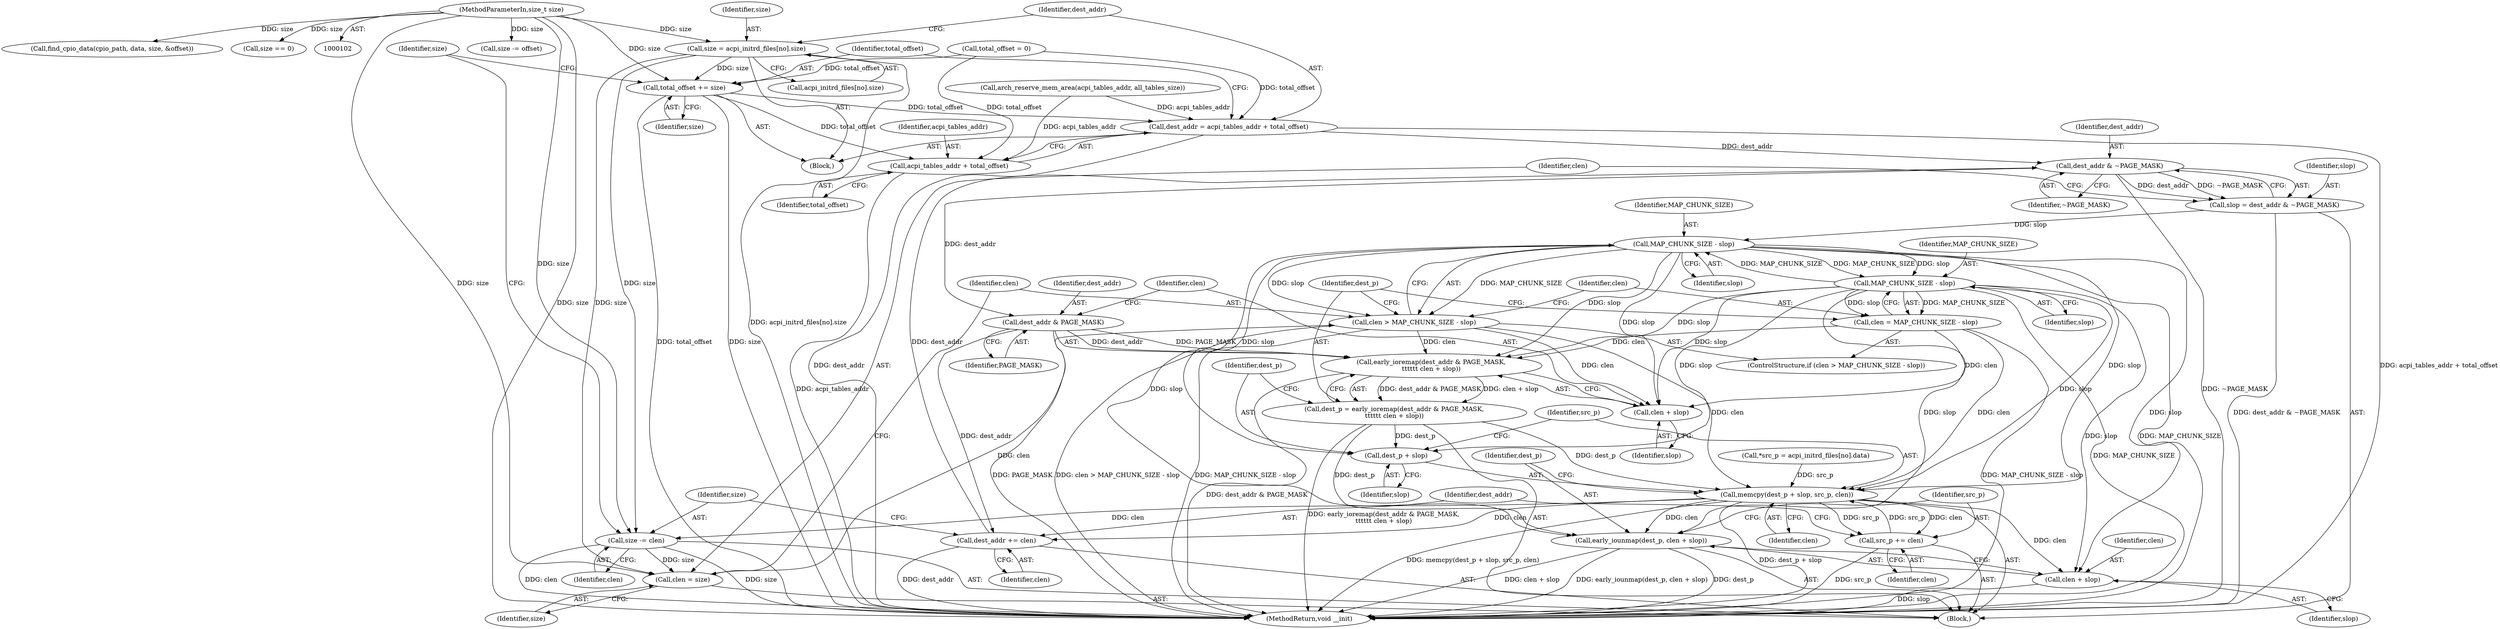 digraph "0_linux_a4a5ed2835e8ea042868b7401dced3f517cafa76_0@array" {
"1000339" [label="(Call,size = acpi_initrd_files[no].size)"];
"1000104" [label="(MethodParameterIn,size_t size)"];
"1000355" [label="(Call,total_offset += size)"];
"1000347" [label="(Call,dest_addr = acpi_tables_addr + total_offset)"];
"1000363" [label="(Call,dest_addr & ~PAGE_MASK)"];
"1000361" [label="(Call,slop = dest_addr & ~PAGE_MASK)"];
"1000372" [label="(Call,MAP_CHUNK_SIZE - slop)"];
"1000370" [label="(Call,clen > MAP_CHUNK_SIZE - slop)"];
"1000382" [label="(Call,early_ioremap(dest_addr & PAGE_MASK,\n\t\t\t\t\t\t clen + slop))"];
"1000380" [label="(Call,dest_p = early_ioremap(dest_addr & PAGE_MASK,\n\t\t\t\t\t\t clen + slop))"];
"1000389" [label="(Call,memcpy(dest_p + slop, src_p, clen))"];
"1000395" [label="(Call,early_iounmap(dest_p, clen + slop))"];
"1000397" [label="(Call,clen + slop)"];
"1000400" [label="(Call,src_p += clen)"];
"1000403" [label="(Call,dest_addr += clen)"];
"1000406" [label="(Call,size -= clen)"];
"1000366" [label="(Call,clen = size)"];
"1000390" [label="(Call,dest_p + slop)"];
"1000386" [label="(Call,clen + slop)"];
"1000377" [label="(Call,MAP_CHUNK_SIZE - slop)"];
"1000375" [label="(Call,clen = MAP_CHUNK_SIZE - slop)"];
"1000383" [label="(Call,dest_addr & PAGE_MASK)"];
"1000349" [label="(Call,acpi_tables_addr + total_offset)"];
"1000365" [label="(Identifier,~PAGE_MASK)"];
"1000369" [label="(ControlStructure,if (clen > MAP_CHUNK_SIZE - slop))"];
"1000381" [label="(Identifier,dest_p)"];
"1000396" [label="(Identifier,dest_p)"];
"1000404" [label="(Identifier,dest_addr)"];
"1000391" [label="(Identifier,dest_p)"];
"1000384" [label="(Identifier,dest_addr)"];
"1000162" [label="(Call,size -= offset)"];
"1000373" [label="(Identifier,MAP_CHUNK_SIZE)"];
"1000409" [label="(MethodReturn,void __init)"];
"1000363" [label="(Call,dest_addr & ~PAGE_MASK)"];
"1000348" [label="(Identifier,dest_addr)"];
"1000408" [label="(Identifier,clen)"];
"1000387" [label="(Identifier,clen)"];
"1000405" [label="(Identifier,clen)"];
"1000386" [label="(Call,clen + slop)"];
"1000375" [label="(Call,clen = MAP_CHUNK_SIZE - slop)"];
"1000359" [label="(Identifier,size)"];
"1000395" [label="(Call,early_iounmap(dest_p, clen + slop))"];
"1000374" [label="(Identifier,slop)"];
"1000113" [label="(Call,total_offset = 0)"];
"1000317" [label="(Call,arch_reserve_mem_area(acpi_tables_addr, all_tables_size))"];
"1000351" [label="(Identifier,total_offset)"];
"1000397" [label="(Call,clen + slop)"];
"1000147" [label="(Call,find_cpio_data(cpio_path, data, size, &offset))"];
"1000347" [label="(Call,dest_addr = acpi_tables_addr + total_offset)"];
"1000349" [label="(Call,acpi_tables_addr + total_offset)"];
"1000355" [label="(Call,total_offset += size)"];
"1000357" [label="(Identifier,size)"];
"1000356" [label="(Identifier,total_offset)"];
"1000383" [label="(Call,dest_addr & PAGE_MASK)"];
"1000406" [label="(Call,size -= clen)"];
"1000370" [label="(Call,clen > MAP_CHUNK_SIZE - slop)"];
"1000131" [label="(Call,size == 0)"];
"1000377" [label="(Call,MAP_CHUNK_SIZE - slop)"];
"1000382" [label="(Call,early_ioremap(dest_addr & PAGE_MASK,\n\t\t\t\t\t\t clen + slop))"];
"1000331" [label="(Call,*src_p = acpi_initrd_files[no].data)"];
"1000378" [label="(Identifier,MAP_CHUNK_SIZE)"];
"1000394" [label="(Identifier,clen)"];
"1000366" [label="(Call,clen = size)"];
"1000401" [label="(Identifier,src_p)"];
"1000339" [label="(Call,size = acpi_initrd_files[no].size)"];
"1000340" [label="(Identifier,size)"];
"1000371" [label="(Identifier,clen)"];
"1000367" [label="(Identifier,clen)"];
"1000104" [label="(MethodParameterIn,size_t size)"];
"1000364" [label="(Identifier,dest_addr)"];
"1000376" [label="(Identifier,clen)"];
"1000407" [label="(Identifier,size)"];
"1000398" [label="(Identifier,clen)"];
"1000341" [label="(Call,acpi_initrd_files[no].size)"];
"1000368" [label="(Identifier,size)"];
"1000329" [label="(Block,)"];
"1000360" [label="(Block,)"];
"1000393" [label="(Identifier,src_p)"];
"1000399" [label="(Identifier,slop)"];
"1000392" [label="(Identifier,slop)"];
"1000390" [label="(Call,dest_p + slop)"];
"1000403" [label="(Call,dest_addr += clen)"];
"1000388" [label="(Identifier,slop)"];
"1000380" [label="(Call,dest_p = early_ioremap(dest_addr & PAGE_MASK,\n\t\t\t\t\t\t clen + slop))"];
"1000389" [label="(Call,memcpy(dest_p + slop, src_p, clen))"];
"1000402" [label="(Identifier,clen)"];
"1000361" [label="(Call,slop = dest_addr & ~PAGE_MASK)"];
"1000385" [label="(Identifier,PAGE_MASK)"];
"1000379" [label="(Identifier,slop)"];
"1000362" [label="(Identifier,slop)"];
"1000372" [label="(Call,MAP_CHUNK_SIZE - slop)"];
"1000350" [label="(Identifier,acpi_tables_addr)"];
"1000400" [label="(Call,src_p += clen)"];
"1000339" -> "1000329"  [label="AST: "];
"1000339" -> "1000341"  [label="CFG: "];
"1000340" -> "1000339"  [label="AST: "];
"1000341" -> "1000339"  [label="AST: "];
"1000348" -> "1000339"  [label="CFG: "];
"1000339" -> "1000409"  [label="DDG: acpi_initrd_files[no].size"];
"1000104" -> "1000339"  [label="DDG: size"];
"1000339" -> "1000355"  [label="DDG: size"];
"1000339" -> "1000366"  [label="DDG: size"];
"1000339" -> "1000406"  [label="DDG: size"];
"1000104" -> "1000102"  [label="AST: "];
"1000104" -> "1000409"  [label="DDG: size"];
"1000104" -> "1000131"  [label="DDG: size"];
"1000104" -> "1000147"  [label="DDG: size"];
"1000104" -> "1000162"  [label="DDG: size"];
"1000104" -> "1000355"  [label="DDG: size"];
"1000104" -> "1000366"  [label="DDG: size"];
"1000104" -> "1000406"  [label="DDG: size"];
"1000355" -> "1000329"  [label="AST: "];
"1000355" -> "1000357"  [label="CFG: "];
"1000356" -> "1000355"  [label="AST: "];
"1000357" -> "1000355"  [label="AST: "];
"1000359" -> "1000355"  [label="CFG: "];
"1000355" -> "1000409"  [label="DDG: total_offset"];
"1000355" -> "1000409"  [label="DDG: size"];
"1000355" -> "1000347"  [label="DDG: total_offset"];
"1000355" -> "1000349"  [label="DDG: total_offset"];
"1000113" -> "1000355"  [label="DDG: total_offset"];
"1000347" -> "1000329"  [label="AST: "];
"1000347" -> "1000349"  [label="CFG: "];
"1000348" -> "1000347"  [label="AST: "];
"1000349" -> "1000347"  [label="AST: "];
"1000356" -> "1000347"  [label="CFG: "];
"1000347" -> "1000409"  [label="DDG: acpi_tables_addr + total_offset"];
"1000347" -> "1000409"  [label="DDG: dest_addr"];
"1000317" -> "1000347"  [label="DDG: acpi_tables_addr"];
"1000113" -> "1000347"  [label="DDG: total_offset"];
"1000347" -> "1000363"  [label="DDG: dest_addr"];
"1000363" -> "1000361"  [label="AST: "];
"1000363" -> "1000365"  [label="CFG: "];
"1000364" -> "1000363"  [label="AST: "];
"1000365" -> "1000363"  [label="AST: "];
"1000361" -> "1000363"  [label="CFG: "];
"1000363" -> "1000409"  [label="DDG: ~PAGE_MASK"];
"1000363" -> "1000361"  [label="DDG: dest_addr"];
"1000363" -> "1000361"  [label="DDG: ~PAGE_MASK"];
"1000403" -> "1000363"  [label="DDG: dest_addr"];
"1000363" -> "1000383"  [label="DDG: dest_addr"];
"1000361" -> "1000360"  [label="AST: "];
"1000362" -> "1000361"  [label="AST: "];
"1000367" -> "1000361"  [label="CFG: "];
"1000361" -> "1000409"  [label="DDG: dest_addr & ~PAGE_MASK"];
"1000361" -> "1000372"  [label="DDG: slop"];
"1000372" -> "1000370"  [label="AST: "];
"1000372" -> "1000374"  [label="CFG: "];
"1000373" -> "1000372"  [label="AST: "];
"1000374" -> "1000372"  [label="AST: "];
"1000370" -> "1000372"  [label="CFG: "];
"1000372" -> "1000409"  [label="DDG: MAP_CHUNK_SIZE"];
"1000372" -> "1000370"  [label="DDG: MAP_CHUNK_SIZE"];
"1000372" -> "1000370"  [label="DDG: slop"];
"1000377" -> "1000372"  [label="DDG: MAP_CHUNK_SIZE"];
"1000372" -> "1000377"  [label="DDG: MAP_CHUNK_SIZE"];
"1000372" -> "1000377"  [label="DDG: slop"];
"1000372" -> "1000382"  [label="DDG: slop"];
"1000372" -> "1000386"  [label="DDG: slop"];
"1000372" -> "1000389"  [label="DDG: slop"];
"1000372" -> "1000390"  [label="DDG: slop"];
"1000372" -> "1000395"  [label="DDG: slop"];
"1000372" -> "1000397"  [label="DDG: slop"];
"1000370" -> "1000369"  [label="AST: "];
"1000371" -> "1000370"  [label="AST: "];
"1000376" -> "1000370"  [label="CFG: "];
"1000381" -> "1000370"  [label="CFG: "];
"1000370" -> "1000409"  [label="DDG: clen > MAP_CHUNK_SIZE - slop"];
"1000370" -> "1000409"  [label="DDG: MAP_CHUNK_SIZE - slop"];
"1000366" -> "1000370"  [label="DDG: clen"];
"1000370" -> "1000382"  [label="DDG: clen"];
"1000370" -> "1000386"  [label="DDG: clen"];
"1000370" -> "1000389"  [label="DDG: clen"];
"1000382" -> "1000380"  [label="AST: "];
"1000382" -> "1000386"  [label="CFG: "];
"1000383" -> "1000382"  [label="AST: "];
"1000386" -> "1000382"  [label="AST: "];
"1000380" -> "1000382"  [label="CFG: "];
"1000382" -> "1000409"  [label="DDG: dest_addr & PAGE_MASK"];
"1000382" -> "1000380"  [label="DDG: dest_addr & PAGE_MASK"];
"1000382" -> "1000380"  [label="DDG: clen + slop"];
"1000383" -> "1000382"  [label="DDG: dest_addr"];
"1000383" -> "1000382"  [label="DDG: PAGE_MASK"];
"1000375" -> "1000382"  [label="DDG: clen"];
"1000377" -> "1000382"  [label="DDG: slop"];
"1000380" -> "1000360"  [label="AST: "];
"1000381" -> "1000380"  [label="AST: "];
"1000391" -> "1000380"  [label="CFG: "];
"1000380" -> "1000409"  [label="DDG: early_ioremap(dest_addr & PAGE_MASK,\n\t\t\t\t\t\t clen + slop)"];
"1000380" -> "1000389"  [label="DDG: dest_p"];
"1000380" -> "1000390"  [label="DDG: dest_p"];
"1000380" -> "1000395"  [label="DDG: dest_p"];
"1000389" -> "1000360"  [label="AST: "];
"1000389" -> "1000394"  [label="CFG: "];
"1000390" -> "1000389"  [label="AST: "];
"1000393" -> "1000389"  [label="AST: "];
"1000394" -> "1000389"  [label="AST: "];
"1000396" -> "1000389"  [label="CFG: "];
"1000389" -> "1000409"  [label="DDG: memcpy(dest_p + slop, src_p, clen)"];
"1000389" -> "1000409"  [label="DDG: dest_p + slop"];
"1000377" -> "1000389"  [label="DDG: slop"];
"1000400" -> "1000389"  [label="DDG: src_p"];
"1000331" -> "1000389"  [label="DDG: src_p"];
"1000375" -> "1000389"  [label="DDG: clen"];
"1000389" -> "1000395"  [label="DDG: clen"];
"1000389" -> "1000397"  [label="DDG: clen"];
"1000389" -> "1000400"  [label="DDG: clen"];
"1000389" -> "1000400"  [label="DDG: src_p"];
"1000389" -> "1000403"  [label="DDG: clen"];
"1000389" -> "1000406"  [label="DDG: clen"];
"1000395" -> "1000360"  [label="AST: "];
"1000395" -> "1000397"  [label="CFG: "];
"1000396" -> "1000395"  [label="AST: "];
"1000397" -> "1000395"  [label="AST: "];
"1000401" -> "1000395"  [label="CFG: "];
"1000395" -> "1000409"  [label="DDG: dest_p"];
"1000395" -> "1000409"  [label="DDG: clen + slop"];
"1000395" -> "1000409"  [label="DDG: early_iounmap(dest_p, clen + slop)"];
"1000377" -> "1000395"  [label="DDG: slop"];
"1000397" -> "1000399"  [label="CFG: "];
"1000398" -> "1000397"  [label="AST: "];
"1000399" -> "1000397"  [label="AST: "];
"1000397" -> "1000409"  [label="DDG: slop"];
"1000377" -> "1000397"  [label="DDG: slop"];
"1000400" -> "1000360"  [label="AST: "];
"1000400" -> "1000402"  [label="CFG: "];
"1000401" -> "1000400"  [label="AST: "];
"1000402" -> "1000400"  [label="AST: "];
"1000404" -> "1000400"  [label="CFG: "];
"1000400" -> "1000409"  [label="DDG: src_p"];
"1000403" -> "1000360"  [label="AST: "];
"1000403" -> "1000405"  [label="CFG: "];
"1000404" -> "1000403"  [label="AST: "];
"1000405" -> "1000403"  [label="AST: "];
"1000407" -> "1000403"  [label="CFG: "];
"1000403" -> "1000409"  [label="DDG: dest_addr"];
"1000383" -> "1000403"  [label="DDG: dest_addr"];
"1000406" -> "1000360"  [label="AST: "];
"1000406" -> "1000408"  [label="CFG: "];
"1000407" -> "1000406"  [label="AST: "];
"1000408" -> "1000406"  [label="AST: "];
"1000359" -> "1000406"  [label="CFG: "];
"1000406" -> "1000409"  [label="DDG: size"];
"1000406" -> "1000409"  [label="DDG: clen"];
"1000406" -> "1000366"  [label="DDG: size"];
"1000366" -> "1000360"  [label="AST: "];
"1000366" -> "1000368"  [label="CFG: "];
"1000367" -> "1000366"  [label="AST: "];
"1000368" -> "1000366"  [label="AST: "];
"1000371" -> "1000366"  [label="CFG: "];
"1000390" -> "1000392"  [label="CFG: "];
"1000391" -> "1000390"  [label="AST: "];
"1000392" -> "1000390"  [label="AST: "];
"1000393" -> "1000390"  [label="CFG: "];
"1000377" -> "1000390"  [label="DDG: slop"];
"1000386" -> "1000388"  [label="CFG: "];
"1000387" -> "1000386"  [label="AST: "];
"1000388" -> "1000386"  [label="AST: "];
"1000375" -> "1000386"  [label="DDG: clen"];
"1000377" -> "1000386"  [label="DDG: slop"];
"1000377" -> "1000375"  [label="AST: "];
"1000377" -> "1000379"  [label="CFG: "];
"1000378" -> "1000377"  [label="AST: "];
"1000379" -> "1000377"  [label="AST: "];
"1000375" -> "1000377"  [label="CFG: "];
"1000377" -> "1000409"  [label="DDG: MAP_CHUNK_SIZE"];
"1000377" -> "1000375"  [label="DDG: MAP_CHUNK_SIZE"];
"1000377" -> "1000375"  [label="DDG: slop"];
"1000375" -> "1000369"  [label="AST: "];
"1000376" -> "1000375"  [label="AST: "];
"1000381" -> "1000375"  [label="CFG: "];
"1000375" -> "1000409"  [label="DDG: MAP_CHUNK_SIZE - slop"];
"1000383" -> "1000385"  [label="CFG: "];
"1000384" -> "1000383"  [label="AST: "];
"1000385" -> "1000383"  [label="AST: "];
"1000387" -> "1000383"  [label="CFG: "];
"1000383" -> "1000409"  [label="DDG: PAGE_MASK"];
"1000349" -> "1000351"  [label="CFG: "];
"1000350" -> "1000349"  [label="AST: "];
"1000351" -> "1000349"  [label="AST: "];
"1000349" -> "1000409"  [label="DDG: acpi_tables_addr"];
"1000317" -> "1000349"  [label="DDG: acpi_tables_addr"];
"1000113" -> "1000349"  [label="DDG: total_offset"];
}

